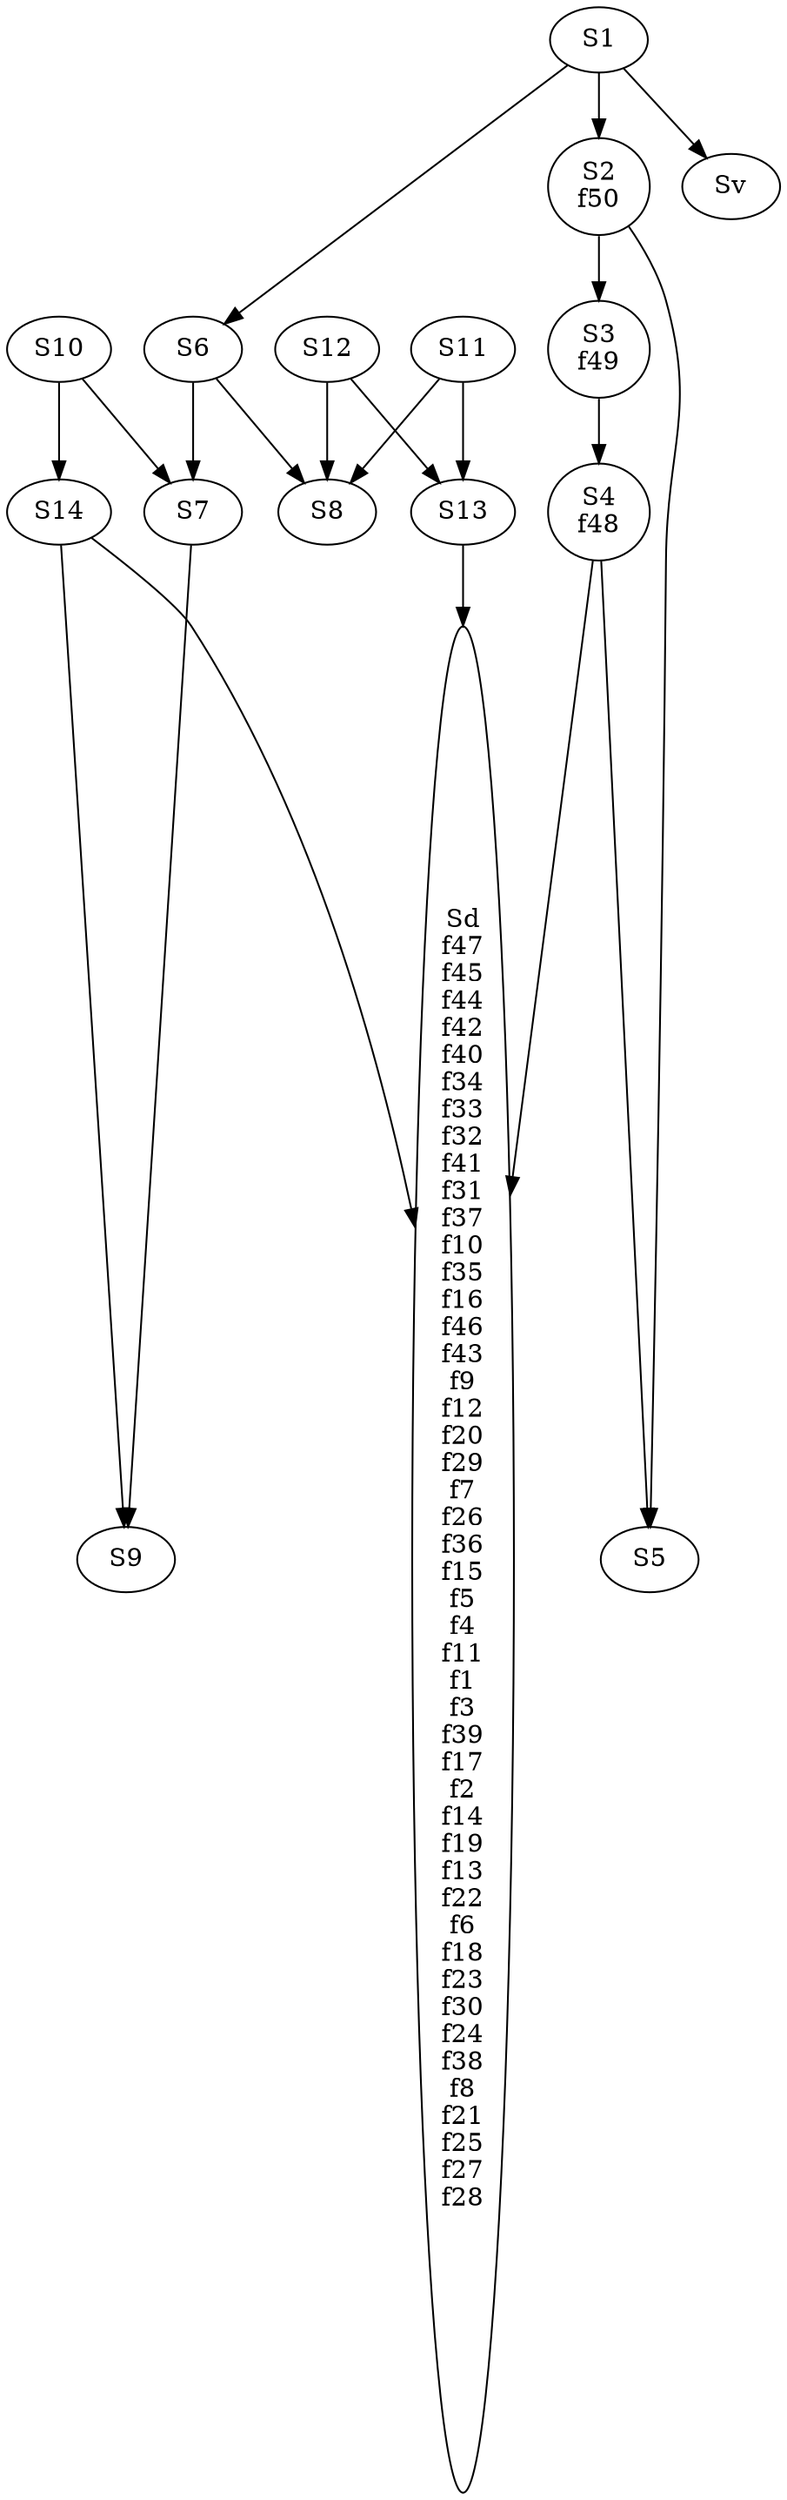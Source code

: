 digraph Fourmiliere {
  S14 [label="S14"];
  S14 -> S9;
  S14 -> Sd;
  Sd [label="Sd\nf47\nf45\nf44\nf42\nf40\nf34\nf33\nf32\nf41\nf31\nf37\nf10\nf35\nf16\nf46\nf43\nf9\nf12\nf20\nf29\nf7\nf26\nf36\nf15\nf5\nf4\nf11\nf1\nf3\nf39\nf17\nf2\nf14\nf19\nf13\nf22\nf6\nf18\nf23\nf30\nf24\nf38\nf8\nf21\nf25\nf27\nf28"];
  S13 [label="S13"];
  S13 -> Sd;
  S6 [label="S6"];
  S6 -> S7;
  S6 -> S8;
  S2 [label="S2\nf50"];
  S2 -> S3;
  S2 -> S5;
  S1 [label="S1"];
  S1 -> S2;
  S1 -> Sv;
  S1 -> S6;
  S7 [label="S7"];
  S7 -> S9;
  S3 [label="S3\nf49"];
  S3 -> S4;
  S4 [label="S4\nf48"];
  S4 -> Sd;
  S4 -> S5;
  S5 [label="S5"];
  Sv [label="Sv"];
  S12 [label="S12"];
  S12 -> S8;
  S12 -> S13;
  S9 [label="S9"];
  S8 [label="S8"];
  S10 [label="S10"];
  S10 -> S7;
  S10 -> S14;
  S11 [label="S11"];
  S11 -> S8;
  S11 -> S13;
}
